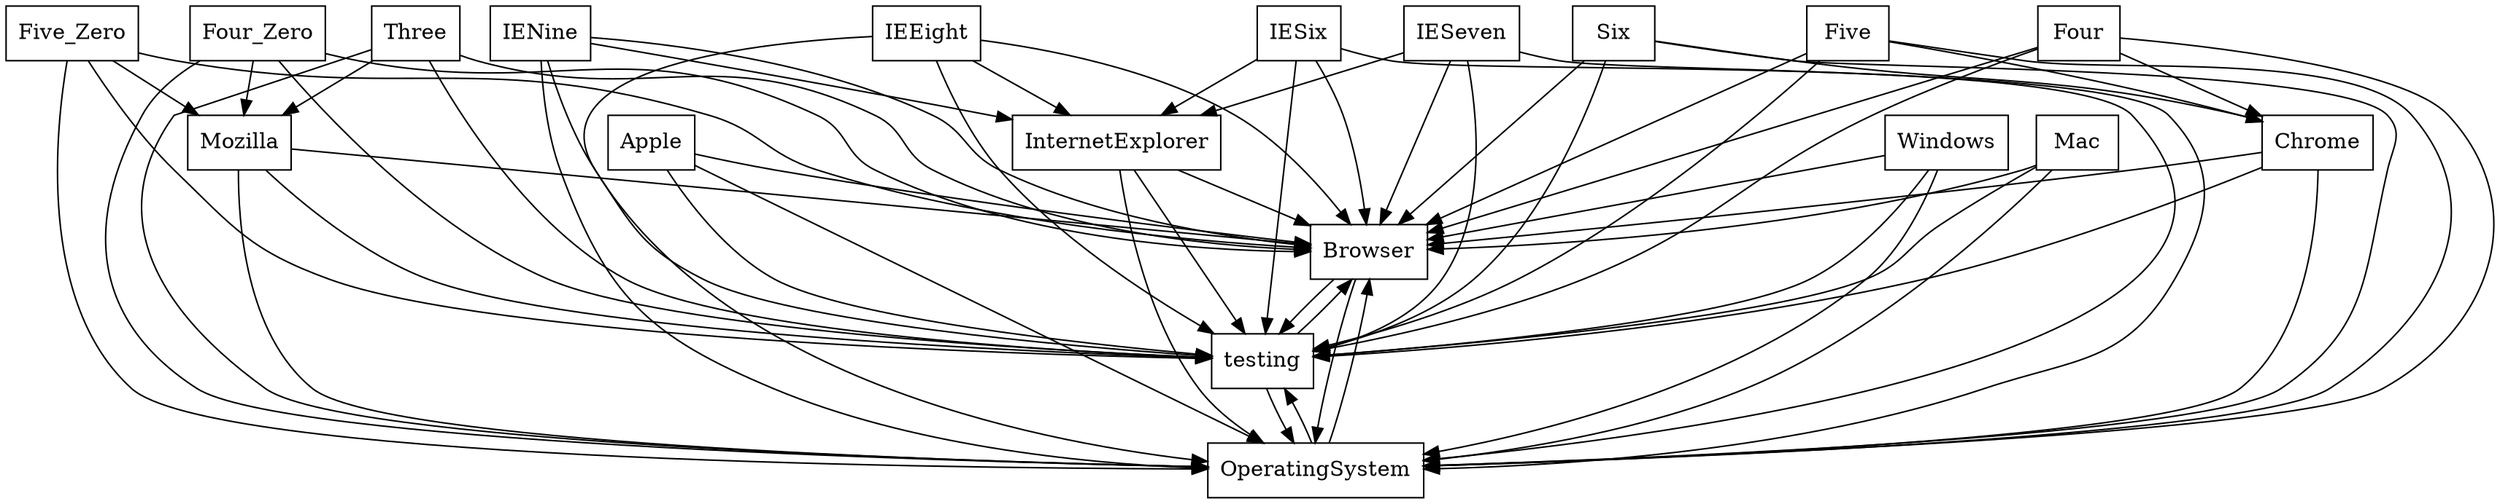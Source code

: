 digraph{
graph [rankdir=TB];
node [shape=box];
edge [arrowhead=normal];
0[label="IENine",]
1[label="IEEight",]
2[label="Apple",]
3[label="InternetExplorer",]
4[label="Three",]
5[label="Chrome",]
6[label="Four",]
7[label="IESeven",]
8[label="Windows",]
9[label="Browser",]
10[label="Six",]
11[label="Mac",]
12[label="Five_Zero",]
13[label="Mozilla",]
14[label="IESix",]
15[label="testing",]
16[label="Five",]
17[label="Four_Zero",]
18[label="OperatingSystem",]
0->3[label="",]
0->9[label="",]
0->15[label="",]
0->18[label="",]
1->3[label="",]
1->9[label="",]
1->15[label="",]
1->18[label="",]
2->9[label="",]
2->15[label="",]
2->18[label="",]
3->9[label="",]
3->15[label="",]
3->18[label="",]
4->9[label="",]
4->13[label="",]
4->15[label="",]
4->18[label="",]
5->9[label="",]
5->15[label="",]
5->18[label="",]
6->5[label="",]
6->9[label="",]
6->15[label="",]
6->18[label="",]
7->3[label="",]
7->9[label="",]
7->15[label="",]
7->18[label="",]
8->9[label="",]
8->15[label="",]
8->18[label="",]
9->15[label="",]
9->18[label="",]
10->5[label="",]
10->9[label="",]
10->15[label="",]
10->18[label="",]
11->9[label="",]
11->15[label="",]
11->18[label="",]
12->9[label="",]
12->13[label="",]
12->15[label="",]
12->18[label="",]
13->9[label="",]
13->15[label="",]
13->18[label="",]
14->3[label="",]
14->9[label="",]
14->15[label="",]
14->18[label="",]
15->9[label="",]
15->18[label="",]
16->5[label="",]
16->9[label="",]
16->15[label="",]
16->18[label="",]
17->9[label="",]
17->13[label="",]
17->15[label="",]
17->18[label="",]
18->9[label="",]
18->15[label="",]
}
